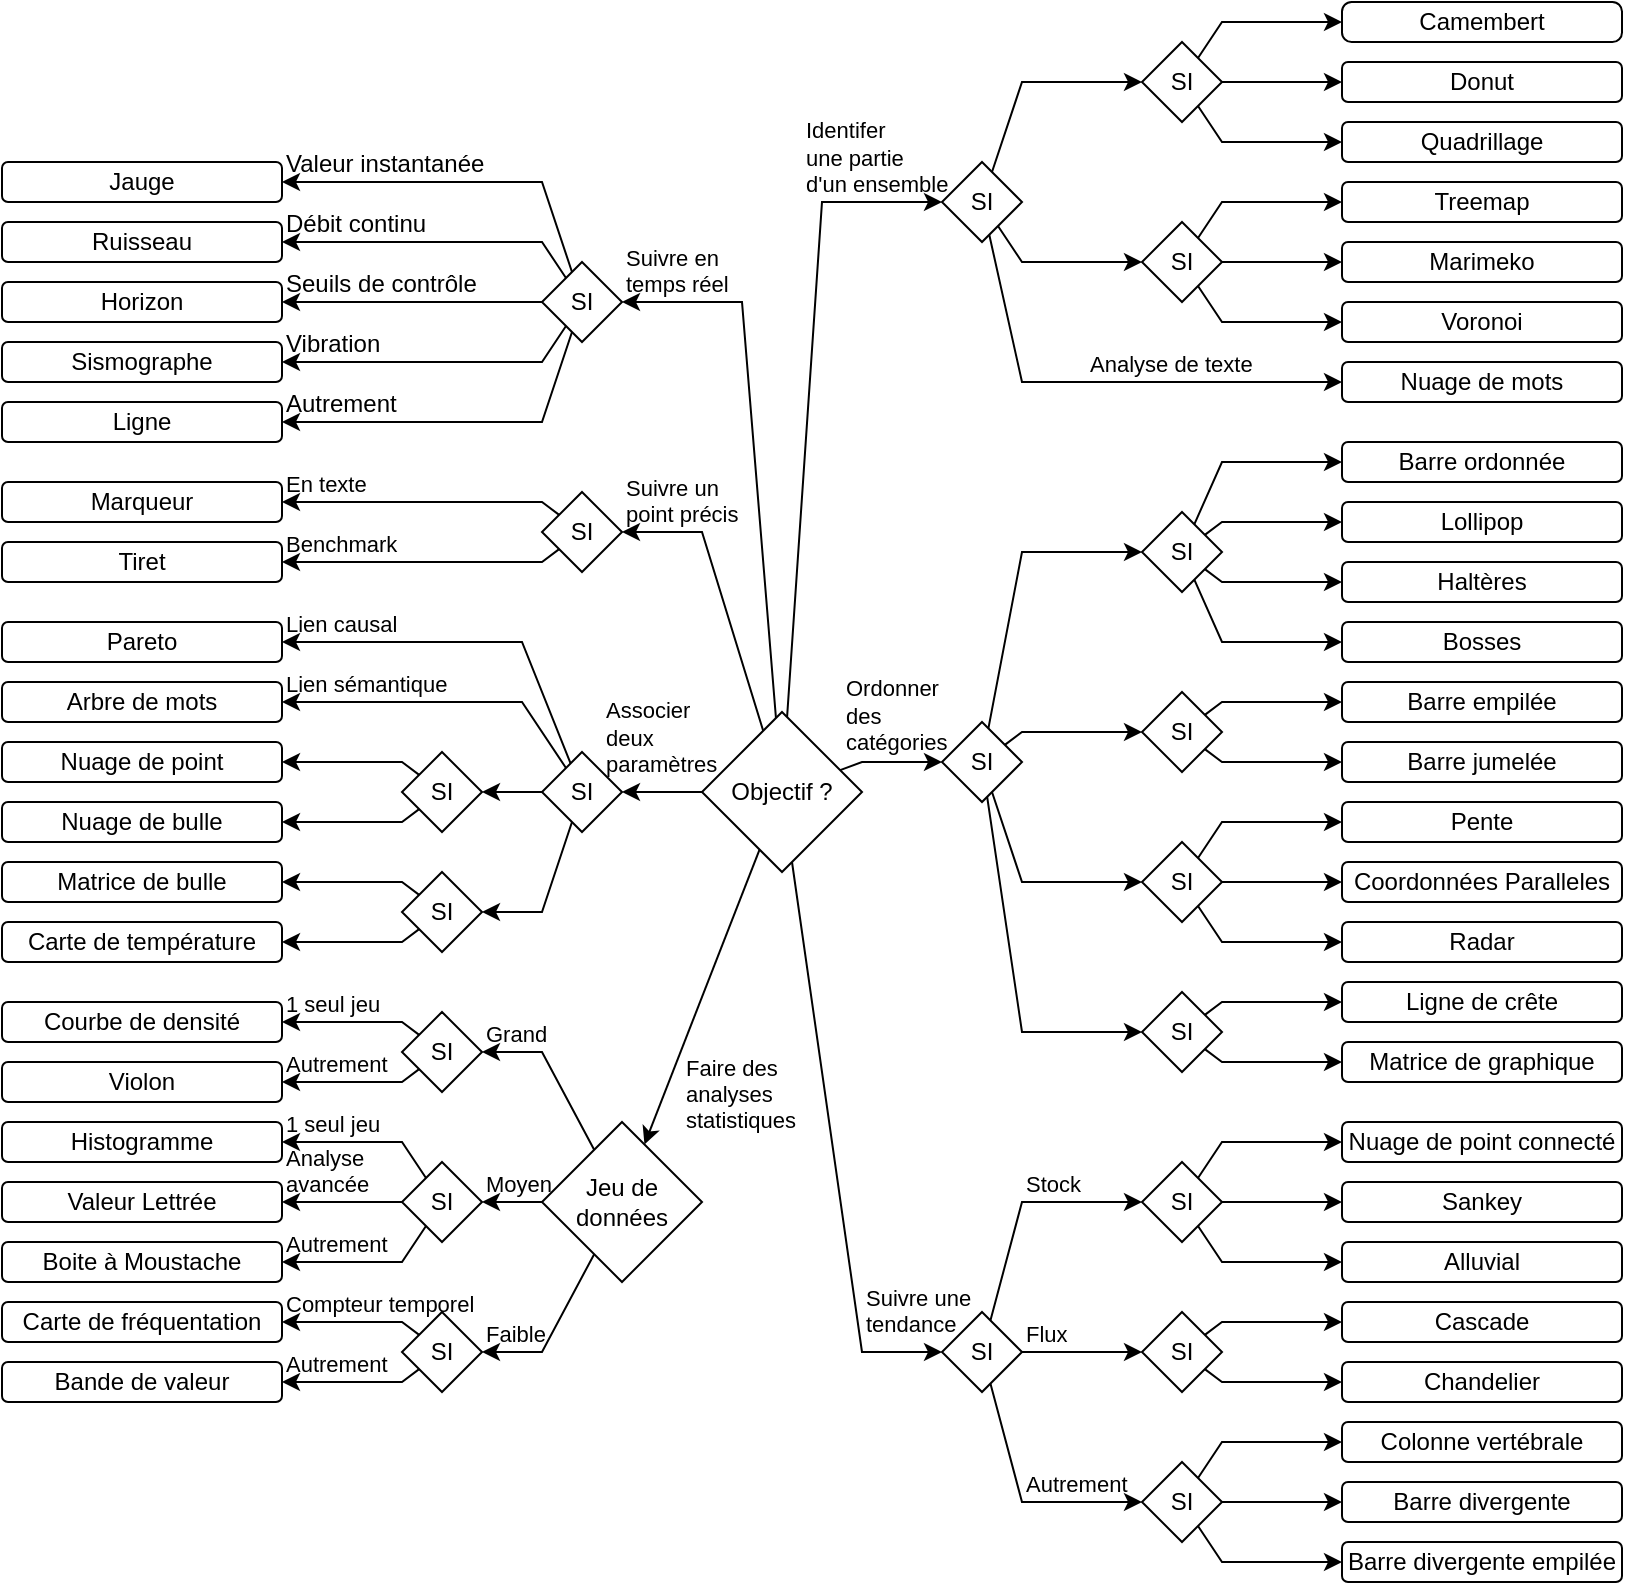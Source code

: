 <mxfile version="20.3.0" type="device"><diagram name="Page-1" id="mo3Eq7b-B0tSczKJBJQQ"><mxGraphModel dx="1572" dy="1648" grid="1" gridSize="10" guides="1" tooltips="1" connect="1" arrows="1" fold="1" page="1" pageScale="1" pageWidth="413" pageHeight="583" math="0" shadow="0"><root><mxCell id="0"/><mxCell id="1" parent="0"/><mxCell id="AJ046ehytsaY92THiT1I-9" value="Valeur instantanée" style="rounded=0;orthogonalLoop=1;jettySize=auto;html=1;verticalAlign=bottom;align=left;fontSize=12;labelBackgroundColor=none;" parent="1" source="AJ046ehytsaY92THiT1I-3" target="AJ046ehytsaY92THiT1I-6" edge="1"><mxGeometry x="1" relative="1" as="geometry"><Array as="points"><mxPoint x="280" y="-470"/></Array><mxPoint as="offset"/></mxGeometry></mxCell><mxCell id="AJ046ehytsaY92THiT1I-10" value="Débit continu" style="rounded=0;orthogonalLoop=1;jettySize=auto;html=1;verticalAlign=bottom;align=left;fontSize=12;labelBackgroundColor=none;" parent="1" source="AJ046ehytsaY92THiT1I-3" target="AJ046ehytsaY92THiT1I-7" edge="1"><mxGeometry x="1" relative="1" as="geometry"><Array as="points"><mxPoint x="280" y="-440"/></Array><mxPoint as="offset"/></mxGeometry></mxCell><mxCell id="AJ046ehytsaY92THiT1I-3" value="SI" style="whiteSpace=wrap;html=1;shape=rhombus;perimeter=rhombusPerimeter;fontSize=12;" parent="1" vertex="1"><mxGeometry x="280" y="-430" width="40" height="40" as="geometry"/></mxCell><mxCell id="AJ046ehytsaY92THiT1I-6" value="Jauge" style="rounded=1;whiteSpace=wrap;html=1;fontSize=12;" parent="1" vertex="1"><mxGeometry x="10" y="-480" width="140" height="20" as="geometry"/></mxCell><mxCell id="AJ046ehytsaY92THiT1I-7" value="Ruisseau" style="rounded=1;whiteSpace=wrap;html=1;fontSize=12;" parent="1" vertex="1"><mxGeometry x="10" y="-450" width="140" height="20" as="geometry"/></mxCell><mxCell id="AJ046ehytsaY92THiT1I-101" value="Grand" style="rounded=0;orthogonalLoop=1;jettySize=auto;html=1;verticalAlign=bottom;align=left;labelBackgroundColor=none;" parent="1" source="AJ046ehytsaY92THiT1I-22" target="AJ046ehytsaY92THiT1I-99" edge="1"><mxGeometry x="1" relative="1" as="geometry"><Array as="points"><mxPoint x="280" y="-35"/></Array><mxPoint as="offset"/></mxGeometry></mxCell><mxCell id="AJ046ehytsaY92THiT1I-119" value="Faible" style="rounded=0;orthogonalLoop=1;jettySize=auto;html=1;align=left;verticalAlign=bottom;labelBackgroundColor=none;" parent="1" source="AJ046ehytsaY92THiT1I-22" target="AJ046ehytsaY92THiT1I-116" edge="1"><mxGeometry x="1" relative="1" as="geometry"><mxPoint as="offset"/><Array as="points"><mxPoint x="280" y="115"/></Array></mxGeometry></mxCell><mxCell id="AJ046ehytsaY92THiT1I-22" value="Jeu de données" style="whiteSpace=wrap;html=1;shape=rhombus;perimeter=rhombusPerimeter;fontSize=12;aspect=fixed;" parent="1" vertex="1"><mxGeometry x="280" width="80" height="80" as="geometry"/></mxCell><mxCell id="AJ046ehytsaY92THiT1I-83" value="Sismographe" style="rounded=1;whiteSpace=wrap;html=1;fontSize=12;" parent="1" vertex="1"><mxGeometry x="10" y="-390" width="140" height="20" as="geometry"/></mxCell><mxCell id="AJ046ehytsaY92THiT1I-85" value="Vibration" style="rounded=0;orthogonalLoop=1;jettySize=auto;html=1;verticalAlign=bottom;align=left;fontSize=12;labelBackgroundColor=none;" parent="1" source="AJ046ehytsaY92THiT1I-3" target="AJ046ehytsaY92THiT1I-83" edge="1"><mxGeometry x="1" relative="1" as="geometry"><mxPoint x="-30" y="31.5" as="targetPoint"/><Array as="points"><mxPoint x="280" y="-380"/></Array><mxPoint as="offset"/></mxGeometry></mxCell><mxCell id="AJ046ehytsaY92THiT1I-86" value="Seuils de contrôle" style="rounded=0;orthogonalLoop=1;jettySize=auto;html=1;verticalAlign=bottom;align=left;fontSize=12;labelBackgroundColor=none;spacing=2;" parent="1" source="AJ046ehytsaY92THiT1I-3" target="AJ046ehytsaY92THiT1I-89" edge="1"><mxGeometry x="1" relative="1" as="geometry"><mxPoint x="-30" y="111.5" as="targetPoint"/><mxPoint as="offset"/></mxGeometry></mxCell><mxCell id="AJ046ehytsaY92THiT1I-87" value="Autrement" style="rounded=0;orthogonalLoop=1;jettySize=auto;html=1;verticalAlign=bottom;align=left;fontSize=12;labelBackgroundColor=none;" parent="1" source="AJ046ehytsaY92THiT1I-3" target="AJ046ehytsaY92THiT1I-90" edge="1"><mxGeometry x="1" relative="1" as="geometry"><mxPoint x="-30" y="121.5" as="targetPoint"/><Array as="points"><mxPoint x="280" y="-350"/></Array><mxPoint as="offset"/></mxGeometry></mxCell><mxCell id="AJ046ehytsaY92THiT1I-89" value="Horizon" style="rounded=1;whiteSpace=wrap;html=1;fontSize=12;" parent="1" vertex="1"><mxGeometry x="10" y="-420" width="140" height="20" as="geometry"/></mxCell><mxCell id="AJ046ehytsaY92THiT1I-90" value="Ligne" style="rounded=1;whiteSpace=wrap;html=1;fontSize=12;" parent="1" vertex="1"><mxGeometry x="10" y="-360" width="140" height="20" as="geometry"/></mxCell><mxCell id="AJ046ehytsaY92THiT1I-102" value="1 seul jeu" style="rounded=0;orthogonalLoop=1;jettySize=auto;html=1;align=left;verticalAlign=bottom;labelBackgroundColor=none;" parent="1" source="AJ046ehytsaY92THiT1I-99" target="AJ046ehytsaY92THiT1I-103" edge="1"><mxGeometry x="1" relative="1" as="geometry"><mxPoint x="640" y="1025" as="targetPoint"/><Array as="points"><mxPoint x="210" y="-50"/></Array><mxPoint as="offset"/></mxGeometry></mxCell><mxCell id="AJ046ehytsaY92THiT1I-105" value="Autrement" style="rounded=0;orthogonalLoop=1;jettySize=auto;html=1;align=left;verticalAlign=bottom;labelBackgroundColor=none;" parent="1" source="AJ046ehytsaY92THiT1I-99" target="AJ046ehytsaY92THiT1I-104" edge="1"><mxGeometry x="1" relative="1" as="geometry"><Array as="points"><mxPoint x="210" y="-20"/></Array><mxPoint as="offset"/></mxGeometry></mxCell><mxCell id="AJ046ehytsaY92THiT1I-99" value="SI" style="whiteSpace=wrap;html=1;shape=rhombus;perimeter=rhombusPerimeter;fontSize=12;" parent="1" vertex="1"><mxGeometry x="210" y="-55" width="40" height="40" as="geometry"/></mxCell><mxCell id="AJ046ehytsaY92THiT1I-103" value="Courbe de densité" style="rounded=1;whiteSpace=wrap;html=1;fontSize=12;" parent="1" vertex="1"><mxGeometry x="10" y="-60" width="140" height="20" as="geometry"/></mxCell><mxCell id="AJ046ehytsaY92THiT1I-104" value="Violon" style="rounded=1;whiteSpace=wrap;html=1;fontSize=12;" parent="1" vertex="1"><mxGeometry x="10" y="-30" width="140" height="20" as="geometry"/></mxCell><mxCell id="AJ046ehytsaY92THiT1I-106" value="Histogramme" style="rounded=1;whiteSpace=wrap;html=1;fontSize=12;" parent="1" vertex="1"><mxGeometry x="10" width="140" height="20" as="geometry"/></mxCell><mxCell id="AJ046ehytsaY92THiT1I-107" value="Valeur Lettrée" style="rounded=1;whiteSpace=wrap;html=1;fontSize=12;" parent="1" vertex="1"><mxGeometry x="10" y="30" width="140" height="20" as="geometry"/></mxCell><mxCell id="AJ046ehytsaY92THiT1I-108" value="Boite à Moustache" style="rounded=1;whiteSpace=wrap;html=1;fontSize=12;" parent="1" vertex="1"><mxGeometry x="10" y="60" width="140" height="20" as="geometry"/></mxCell><mxCell id="AJ046ehytsaY92THiT1I-109" value="Moyen" style="rounded=0;orthogonalLoop=1;jettySize=auto;html=1;verticalAlign=bottom;align=left;labelBackgroundColor=none;" parent="1" source="AJ046ehytsaY92THiT1I-22" target="AJ046ehytsaY92THiT1I-110" edge="1"><mxGeometry x="1" relative="1" as="geometry"><mxPoint x="460" y="1095" as="sourcePoint"/><mxPoint x="600" y="1075" as="targetPoint"/><mxPoint as="offset"/></mxGeometry></mxCell><mxCell id="AJ046ehytsaY92THiT1I-113" value="Autrement" style="rounded=0;orthogonalLoop=1;jettySize=auto;html=1;align=left;verticalAlign=bottom;labelBackgroundColor=none;" parent="1" source="AJ046ehytsaY92THiT1I-110" target="AJ046ehytsaY92THiT1I-108" edge="1"><mxGeometry x="1" relative="1" as="geometry"><Array as="points"><mxPoint x="210" y="70"/></Array><mxPoint as="offset"/></mxGeometry></mxCell><mxCell id="AJ046ehytsaY92THiT1I-110" value="SI" style="whiteSpace=wrap;html=1;shape=rhombus;perimeter=rhombusPerimeter;fontSize=12;" parent="1" vertex="1"><mxGeometry x="210" y="20" width="40" height="40" as="geometry"/></mxCell><mxCell id="AJ046ehytsaY92THiT1I-111" value="1 seul jeu" style="rounded=0;orthogonalLoop=1;jettySize=auto;html=1;align=left;verticalAlign=bottom;labelBackgroundColor=none;" parent="1" source="AJ046ehytsaY92THiT1I-110" target="AJ046ehytsaY92THiT1I-106" edge="1"><mxGeometry x="1" relative="1" as="geometry"><mxPoint x="560" y="1085" as="sourcePoint"/><mxPoint x="680" y="1045" as="targetPoint"/><Array as="points"><mxPoint x="210" y="10"/></Array><mxPoint as="offset"/></mxGeometry></mxCell><mxCell id="AJ046ehytsaY92THiT1I-112" value="Analyse&lt;br&gt;avancée" style="rounded=0;orthogonalLoop=1;jettySize=auto;html=1;align=left;verticalAlign=bottom;labelBackgroundColor=none;" parent="1" source="AJ046ehytsaY92THiT1I-110" target="AJ046ehytsaY92THiT1I-107" edge="1"><mxGeometry x="1" relative="1" as="geometry"><mxPoint x="580" y="1105" as="sourcePoint"/><mxPoint x="680" y="1105" as="targetPoint"/><mxPoint as="offset"/></mxGeometry></mxCell><mxCell id="AJ046ehytsaY92THiT1I-114" value="Carte de fréquentation" style="rounded=1;whiteSpace=wrap;html=1;fontSize=12;" parent="1" vertex="1"><mxGeometry x="10" y="90" width="140" height="20" as="geometry"/></mxCell><mxCell id="AJ046ehytsaY92THiT1I-115" value="Bande de valeur" style="rounded=1;whiteSpace=wrap;html=1;fontSize=12;" parent="1" vertex="1"><mxGeometry x="10" y="120" width="140" height="20" as="geometry"/></mxCell><mxCell id="AJ046ehytsaY92THiT1I-117" value="Compteur temporel" style="rounded=0;orthogonalLoop=1;jettySize=auto;html=1;align=left;verticalAlign=bottom;labelBackgroundColor=none;" parent="1" source="AJ046ehytsaY92THiT1I-116" target="AJ046ehytsaY92THiT1I-114" edge="1"><mxGeometry x="1" relative="1" as="geometry"><Array as="points"><mxPoint x="210" y="100"/></Array><mxPoint as="offset"/></mxGeometry></mxCell><mxCell id="AJ046ehytsaY92THiT1I-118" value="Autrement" style="rounded=0;orthogonalLoop=1;jettySize=auto;html=1;align=left;verticalAlign=bottom;labelBackgroundColor=none;spacing=2;" parent="1" source="AJ046ehytsaY92THiT1I-116" target="AJ046ehytsaY92THiT1I-115" edge="1"><mxGeometry x="1" relative="1" as="geometry"><Array as="points"><mxPoint x="210" y="130"/></Array><mxPoint as="offset"/></mxGeometry></mxCell><mxCell id="AJ046ehytsaY92THiT1I-116" value="SI" style="whiteSpace=wrap;html=1;shape=rhombus;perimeter=rhombusPerimeter;fontSize=12;" parent="1" vertex="1"><mxGeometry x="210" y="95" width="40" height="40" as="geometry"/></mxCell><mxCell id="AJ046ehytsaY92THiT1I-120" value="Barre ordonnée" style="rounded=1;whiteSpace=wrap;html=1;fontSize=12;" parent="1" vertex="1"><mxGeometry x="680" y="-340" width="140" height="20" as="geometry"/></mxCell><mxCell id="AJ046ehytsaY92THiT1I-121" value="Lollipop" style="rounded=1;whiteSpace=wrap;html=1;fontSize=12;" parent="1" vertex="1"><mxGeometry x="680" y="-310" width="140" height="20" as="geometry"/></mxCell><mxCell id="AJ046ehytsaY92THiT1I-122" value="Haltères" style="rounded=1;whiteSpace=wrap;html=1;fontSize=12;" parent="1" vertex="1"><mxGeometry x="680" y="-280" width="140" height="20" as="geometry"/></mxCell><mxCell id="AJ046ehytsaY92THiT1I-123" value="Bosses" style="rounded=1;whiteSpace=wrap;html=1;fontSize=12;" parent="1" vertex="1"><mxGeometry x="680" y="-250" width="140" height="20" as="geometry"/></mxCell><mxCell id="AJ046ehytsaY92THiT1I-124" value="Pente" style="rounded=1;whiteSpace=wrap;html=1;fontSize=12;" parent="1" vertex="1"><mxGeometry x="680" y="-160" width="140" height="20" as="geometry"/></mxCell><mxCell id="AJ046ehytsaY92THiT1I-125" value="Barre empilée" style="rounded=1;whiteSpace=wrap;html=1;fontSize=12;" parent="1" vertex="1"><mxGeometry x="680" y="-220" width="140" height="20" as="geometry"/></mxCell><mxCell id="AJ046ehytsaY92THiT1I-126" value="Barre jumelée" style="rounded=1;whiteSpace=wrap;html=1;fontSize=12;" parent="1" vertex="1"><mxGeometry x="680" y="-190" width="140" height="20" as="geometry"/></mxCell><mxCell id="AJ046ehytsaY92THiT1I-127" value="Coordonnées Paralleles" style="rounded=1;whiteSpace=wrap;html=1;fontSize=12;" parent="1" vertex="1"><mxGeometry x="680" y="-130" width="140" height="20" as="geometry"/></mxCell><mxCell id="AJ046ehytsaY92THiT1I-128" value="Radar" style="rounded=1;whiteSpace=wrap;html=1;fontSize=12;" parent="1" vertex="1"><mxGeometry x="680" y="-100" width="140" height="20" as="geometry"/></mxCell><mxCell id="AJ046ehytsaY92THiT1I-129" value="Ligne de crête" style="rounded=1;whiteSpace=wrap;html=1;fontSize=12;" parent="1" vertex="1"><mxGeometry x="680" y="-70" width="140" height="20" as="geometry"/></mxCell><mxCell id="AJ046ehytsaY92THiT1I-130" value="Matrice de graphique" style="rounded=1;whiteSpace=wrap;html=1;fontSize=12;" parent="1" vertex="1"><mxGeometry x="680" y="-40" width="140" height="20" as="geometry"/></mxCell><mxCell id="AJ046ehytsaY92THiT1I-132" value="Camembert" style="rounded=1;whiteSpace=wrap;html=1;fontSize=12;arcSize=24;" parent="1" vertex="1"><mxGeometry x="680" y="-560" width="140" height="20" as="geometry"/></mxCell><mxCell id="AJ046ehytsaY92THiT1I-133" value="Donut" style="rounded=1;whiteSpace=wrap;html=1;fontSize=12;" parent="1" vertex="1"><mxGeometry x="680" y="-530" width="140" height="20" as="geometry"/></mxCell><mxCell id="AJ046ehytsaY92THiT1I-134" value="Marimeko" style="rounded=1;whiteSpace=wrap;html=1;fontSize=12;" parent="1" vertex="1"><mxGeometry x="680" y="-440" width="140" height="20" as="geometry"/></mxCell><mxCell id="AJ046ehytsaY92THiT1I-135" value="Quadrillage" style="rounded=1;whiteSpace=wrap;html=1;fontSize=12;" parent="1" vertex="1"><mxGeometry x="680" y="-500" width="140" height="20" as="geometry"/></mxCell><mxCell id="AJ046ehytsaY92THiT1I-136" value="Treemap" style="rounded=1;whiteSpace=wrap;html=1;fontSize=12;" parent="1" vertex="1"><mxGeometry x="680" y="-470" width="140" height="20" as="geometry"/></mxCell><mxCell id="AJ046ehytsaY92THiT1I-137" value="Voronoi" style="rounded=1;whiteSpace=wrap;html=1;fontSize=12;" parent="1" vertex="1"><mxGeometry x="680" y="-410" width="140" height="20" as="geometry"/></mxCell><mxCell id="AJ046ehytsaY92THiT1I-138" value="Sankey" style="rounded=1;whiteSpace=wrap;html=1;fontSize=12;" parent="1" vertex="1"><mxGeometry x="680" y="30" width="140" height="20" as="geometry"/></mxCell><mxCell id="AJ046ehytsaY92THiT1I-139" value="Alluvial" style="rounded=1;whiteSpace=wrap;html=1;fontSize=12;" parent="1" vertex="1"><mxGeometry x="680" y="60" width="140" height="20" as="geometry"/></mxCell><mxCell id="AJ046ehytsaY92THiT1I-140" value="Nuage de mots" style="rounded=1;whiteSpace=wrap;html=1;fontSize=12;" parent="1" vertex="1"><mxGeometry x="680" y="-380" width="140" height="20" as="geometry"/></mxCell><mxCell id="AJ046ehytsaY92THiT1I-142" value="Marqueur" style="rounded=1;whiteSpace=wrap;html=1;fontSize=12;" parent="1" vertex="1"><mxGeometry x="10" y="-320" width="140" height="20" as="geometry"/></mxCell><mxCell id="AJ046ehytsaY92THiT1I-143" value="Tiret" style="rounded=1;whiteSpace=wrap;html=1;fontSize=12;" parent="1" vertex="1"><mxGeometry x="10" y="-290" width="140" height="20" as="geometry"/></mxCell><mxCell id="AJ046ehytsaY92THiT1I-147" value="Pareto" style="rounded=1;whiteSpace=wrap;html=1;fontSize=12;" parent="1" vertex="1"><mxGeometry x="10" y="-250" width="140" height="20" as="geometry"/></mxCell><mxCell id="AJ046ehytsaY92THiT1I-148" value="Nuage de point" style="rounded=1;whiteSpace=wrap;html=1;fontSize=12;" parent="1" vertex="1"><mxGeometry x="10" y="-190" width="140" height="20" as="geometry"/></mxCell><mxCell id="AJ046ehytsaY92THiT1I-149" value="Carte de température" style="rounded=1;whiteSpace=wrap;html=1;fontSize=12;" parent="1" vertex="1"><mxGeometry x="10" y="-100" width="140" height="20" as="geometry"/></mxCell><mxCell id="AJ046ehytsaY92THiT1I-150" value="Nuage de bulle" style="rounded=1;whiteSpace=wrap;html=1;fontSize=12;" parent="1" vertex="1"><mxGeometry x="10" y="-160" width="140" height="20" as="geometry"/></mxCell><mxCell id="AJ046ehytsaY92THiT1I-151" value="Matrice de bulle" style="rounded=1;whiteSpace=wrap;html=1;fontSize=12;" parent="1" vertex="1"><mxGeometry x="10" y="-130" width="140" height="20" as="geometry"/></mxCell><mxCell id="AJ046ehytsaY92THiT1I-152" value="Arbre de mots" style="rounded=1;whiteSpace=wrap;html=1;fontSize=12;" parent="1" vertex="1"><mxGeometry x="10" y="-220" width="140" height="20" as="geometry"/></mxCell><mxCell id="AJ046ehytsaY92THiT1I-154" value="Barre divergente" style="rounded=1;whiteSpace=wrap;html=1;fontSize=12;" parent="1" vertex="1"><mxGeometry x="680" y="180" width="140" height="20" as="geometry"/></mxCell><mxCell id="AJ046ehytsaY92THiT1I-155" value="Colonne vertébrale" style="rounded=1;whiteSpace=wrap;html=1;fontSize=12;" parent="1" vertex="1"><mxGeometry x="680" y="150" width="140" height="20" as="geometry"/></mxCell><mxCell id="AJ046ehytsaY92THiT1I-156" value="Chandelier" style="rounded=1;whiteSpace=wrap;html=1;fontSize=12;" parent="1" vertex="1"><mxGeometry x="680" y="120" width="140" height="20" as="geometry"/></mxCell><mxCell id="AJ046ehytsaY92THiT1I-157" value="Barre divergente empilée" style="rounded=1;whiteSpace=wrap;html=1;fontSize=12;" parent="1" vertex="1"><mxGeometry x="680" y="210" width="140" height="20" as="geometry"/></mxCell><mxCell id="AJ046ehytsaY92THiT1I-158" value="Cascade" style="rounded=1;whiteSpace=wrap;html=1;fontSize=12;" parent="1" vertex="1"><mxGeometry x="680" y="90" width="140" height="20" as="geometry"/></mxCell><mxCell id="AJ046ehytsaY92THiT1I-159" value="Nuage de point connecté" style="rounded=1;whiteSpace=wrap;html=1;fontSize=12;" parent="1" vertex="1"><mxGeometry x="680" width="140" height="20" as="geometry"/></mxCell><mxCell id="xnAuZX6ri1w0qkAMUL14-37" style="edgeStyle=none;shape=connector;rounded=0;orthogonalLoop=1;jettySize=auto;html=1;strokeColor=default;align=left;verticalAlign=bottom;fontFamily=Helvetica;fontSize=11;fontColor=default;labelBackgroundColor=none;endArrow=classic;" parent="1" source="AJ046ehytsaY92THiT1I-195" target="AJ046ehytsaY92THiT1I-123" edge="1"><mxGeometry relative="1" as="geometry"><Array as="points"><mxPoint x="620" y="-240"/></Array></mxGeometry></mxCell><mxCell id="xnAuZX6ri1w0qkAMUL14-38" style="edgeStyle=none;shape=connector;rounded=0;orthogonalLoop=1;jettySize=auto;html=1;strokeColor=default;align=left;verticalAlign=bottom;fontFamily=Helvetica;fontSize=11;fontColor=default;labelBackgroundColor=none;endArrow=classic;" parent="1" source="AJ046ehytsaY92THiT1I-195" target="AJ046ehytsaY92THiT1I-122" edge="1"><mxGeometry relative="1" as="geometry"><Array as="points"><mxPoint x="620" y="-270"/></Array></mxGeometry></mxCell><mxCell id="xnAuZX6ri1w0qkAMUL14-39" style="edgeStyle=none;shape=connector;rounded=0;orthogonalLoop=1;jettySize=auto;html=1;strokeColor=default;align=left;verticalAlign=bottom;fontFamily=Helvetica;fontSize=11;fontColor=default;labelBackgroundColor=none;endArrow=classic;" parent="1" source="AJ046ehytsaY92THiT1I-195" target="AJ046ehytsaY92THiT1I-121" edge="1"><mxGeometry relative="1" as="geometry"><Array as="points"><mxPoint x="620" y="-300"/></Array></mxGeometry></mxCell><mxCell id="xnAuZX6ri1w0qkAMUL14-40" style="edgeStyle=none;shape=connector;rounded=0;orthogonalLoop=1;jettySize=auto;html=1;strokeColor=default;align=left;verticalAlign=bottom;fontFamily=Helvetica;fontSize=11;fontColor=default;labelBackgroundColor=none;endArrow=classic;" parent="1" source="AJ046ehytsaY92THiT1I-195" target="AJ046ehytsaY92THiT1I-120" edge="1"><mxGeometry relative="1" as="geometry"><Array as="points"><mxPoint x="620" y="-330"/></Array></mxGeometry></mxCell><mxCell id="AJ046ehytsaY92THiT1I-195" value="SI" style="whiteSpace=wrap;html=1;shape=rhombus;perimeter=rhombusPerimeter;fontSize=12;" parent="1" vertex="1"><mxGeometry x="580" y="-305" width="40" height="40" as="geometry"/></mxCell><mxCell id="xnAuZX6ri1w0qkAMUL14-51" style="edgeStyle=none;shape=connector;rounded=0;orthogonalLoop=1;jettySize=auto;html=1;strokeColor=default;align=left;verticalAlign=bottom;fontFamily=Helvetica;fontSize=11;fontColor=default;labelBackgroundColor=none;endArrow=classic;" parent="1" source="AJ046ehytsaY92THiT1I-199" target="AJ046ehytsaY92THiT1I-195" edge="1"><mxGeometry relative="1" as="geometry"><Array as="points"><mxPoint x="520" y="-285"/></Array></mxGeometry></mxCell><mxCell id="xnAuZX6ri1w0qkAMUL14-52" style="edgeStyle=none;shape=connector;rounded=0;orthogonalLoop=1;jettySize=auto;html=1;strokeColor=default;align=left;verticalAlign=bottom;fontFamily=Helvetica;fontSize=11;fontColor=default;labelBackgroundColor=none;endArrow=classic;" parent="1" source="AJ046ehytsaY92THiT1I-199" target="xnAuZX6ri1w0qkAMUL14-41" edge="1"><mxGeometry relative="1" as="geometry"><Array as="points"><mxPoint x="520" y="-195"/></Array></mxGeometry></mxCell><mxCell id="xnAuZX6ri1w0qkAMUL14-53" style="edgeStyle=none;shape=connector;rounded=0;orthogonalLoop=1;jettySize=auto;html=1;strokeColor=default;align=left;verticalAlign=bottom;fontFamily=Helvetica;fontSize=11;fontColor=default;labelBackgroundColor=none;endArrow=classic;" parent="1" source="AJ046ehytsaY92THiT1I-199" target="xnAuZX6ri1w0qkAMUL14-44" edge="1"><mxGeometry relative="1" as="geometry"><Array as="points"><mxPoint x="520" y="-120"/></Array></mxGeometry></mxCell><mxCell id="xnAuZX6ri1w0qkAMUL14-54" style="edgeStyle=none;shape=connector;rounded=0;orthogonalLoop=1;jettySize=auto;html=1;strokeColor=default;align=left;verticalAlign=bottom;fontFamily=Helvetica;fontSize=11;fontColor=default;labelBackgroundColor=none;endArrow=classic;" parent="1" source="AJ046ehytsaY92THiT1I-199" target="xnAuZX6ri1w0qkAMUL14-48" edge="1"><mxGeometry relative="1" as="geometry"><Array as="points"><mxPoint x="520" y="-45"/></Array></mxGeometry></mxCell><mxCell id="AJ046ehytsaY92THiT1I-199" value="SI" style="whiteSpace=wrap;html=1;shape=rhombus;perimeter=rhombusPerimeter;fontSize=12;" parent="1" vertex="1"><mxGeometry x="480" y="-200" width="40" height="40" as="geometry"/></mxCell><mxCell id="xnAuZX6ri1w0qkAMUL14-58" style="edgeStyle=none;shape=connector;rounded=0;orthogonalLoop=1;jettySize=auto;html=1;strokeColor=default;align=left;verticalAlign=bottom;fontFamily=Helvetica;fontSize=11;fontColor=default;labelBackgroundColor=none;endArrow=classic;" parent="1" source="AJ046ehytsaY92THiT1I-200" target="AJ046ehytsaY92THiT1I-148" edge="1"><mxGeometry relative="1" as="geometry"><Array as="points"><mxPoint x="210" y="-180"/></Array></mxGeometry></mxCell><mxCell id="xnAuZX6ri1w0qkAMUL14-59" style="edgeStyle=none;shape=connector;rounded=0;orthogonalLoop=1;jettySize=auto;html=1;strokeColor=default;align=left;verticalAlign=bottom;fontFamily=Helvetica;fontSize=11;fontColor=default;labelBackgroundColor=none;endArrow=classic;" parent="1" source="AJ046ehytsaY92THiT1I-200" target="AJ046ehytsaY92THiT1I-150" edge="1"><mxGeometry relative="1" as="geometry"><Array as="points"><mxPoint x="210" y="-150"/></Array></mxGeometry></mxCell><mxCell id="AJ046ehytsaY92THiT1I-200" value="SI" style="whiteSpace=wrap;html=1;shape=rhombus;perimeter=rhombusPerimeter;fontSize=12;" parent="1" vertex="1"><mxGeometry x="210" y="-185" width="40" height="40" as="geometry"/></mxCell><mxCell id="xnAuZX6ri1w0qkAMUL14-64" value="Lien&amp;nbsp;&lt;span style=&quot;background-color: initial;&quot;&gt;sémantique&lt;/span&gt;" style="edgeStyle=none;shape=connector;rounded=0;orthogonalLoop=1;jettySize=auto;html=1;strokeColor=default;align=left;verticalAlign=bottom;fontFamily=Helvetica;fontSize=11;fontColor=default;labelBackgroundColor=none;endArrow=classic;" parent="1" source="AJ046ehytsaY92THiT1I-201" target="AJ046ehytsaY92THiT1I-152" edge="1"><mxGeometry x="1" relative="1" as="geometry"><Array as="points"><mxPoint x="270" y="-210"/></Array><mxPoint as="offset"/></mxGeometry></mxCell><mxCell id="xnAuZX6ri1w0qkAMUL14-65" value="Lien&amp;nbsp;&lt;span style=&quot;background-color: initial;&quot;&gt;causal&lt;/span&gt;" style="edgeStyle=none;shape=connector;rounded=0;orthogonalLoop=1;jettySize=auto;html=1;strokeColor=default;align=left;verticalAlign=bottom;fontFamily=Helvetica;fontSize=11;fontColor=default;labelBackgroundColor=none;endArrow=classic;" parent="1" source="AJ046ehytsaY92THiT1I-201" target="AJ046ehytsaY92THiT1I-147" edge="1"><mxGeometry x="1" relative="1" as="geometry"><Array as="points"><mxPoint x="270" y="-240"/></Array><mxPoint as="offset"/></mxGeometry></mxCell><mxCell id="xnAuZX6ri1w0qkAMUL14-66" style="edgeStyle=none;shape=connector;rounded=0;orthogonalLoop=1;jettySize=auto;html=1;strokeColor=default;align=left;verticalAlign=bottom;fontFamily=Helvetica;fontSize=11;fontColor=default;labelBackgroundColor=none;endArrow=classic;" parent="1" source="AJ046ehytsaY92THiT1I-201" target="AJ046ehytsaY92THiT1I-200" edge="1"><mxGeometry relative="1" as="geometry"/></mxCell><mxCell id="xnAuZX6ri1w0qkAMUL14-67" style="edgeStyle=none;shape=connector;rounded=0;orthogonalLoop=1;jettySize=auto;html=1;strokeColor=default;align=left;verticalAlign=bottom;fontFamily=Helvetica;fontSize=11;fontColor=default;labelBackgroundColor=none;endArrow=classic;" parent="1" source="AJ046ehytsaY92THiT1I-201" target="xnAuZX6ri1w0qkAMUL14-61" edge="1"><mxGeometry relative="1" as="geometry"><Array as="points"><mxPoint x="280" y="-105"/></Array></mxGeometry></mxCell><mxCell id="AJ046ehytsaY92THiT1I-201" value="SI" style="whiteSpace=wrap;html=1;shape=rhombus;perimeter=rhombusPerimeter;fontSize=12;" parent="1" vertex="1"><mxGeometry x="280" y="-185" width="40" height="40" as="geometry"/></mxCell><mxCell id="xnAuZX6ri1w0qkAMUL14-21" style="edgeStyle=none;shape=connector;rounded=0;orthogonalLoop=1;jettySize=auto;html=1;strokeColor=default;align=left;verticalAlign=bottom;fontFamily=Helvetica;fontSize=11;fontColor=default;labelBackgroundColor=none;endArrow=classic;" parent="1" source="xnAuZX6ri1w0qkAMUL14-35" target="AJ046ehytsaY92THiT1I-159" edge="1"><mxGeometry relative="1" as="geometry"><mxPoint x="524.811" y="80.189" as="sourcePoint"/><Array as="points"><mxPoint x="620" y="10"/></Array></mxGeometry></mxCell><mxCell id="xnAuZX6ri1w0qkAMUL14-22" style="edgeStyle=none;shape=connector;rounded=0;orthogonalLoop=1;jettySize=auto;html=1;strokeColor=default;align=left;verticalAlign=bottom;fontFamily=Helvetica;fontSize=11;fontColor=default;labelBackgroundColor=none;endArrow=classic;" parent="1" source="xnAuZX6ri1w0qkAMUL14-35" target="AJ046ehytsaY92THiT1I-138" edge="1"><mxGeometry relative="1" as="geometry"><mxPoint x="524.123" y="80.877" as="sourcePoint"/></mxGeometry></mxCell><mxCell id="xnAuZX6ri1w0qkAMUL14-23" style="edgeStyle=none;shape=connector;rounded=0;orthogonalLoop=1;jettySize=auto;html=1;strokeColor=default;align=left;verticalAlign=bottom;fontFamily=Helvetica;fontSize=11;fontColor=default;labelBackgroundColor=none;endArrow=classic;" parent="1" source="xnAuZX6ri1w0qkAMUL14-35" target="AJ046ehytsaY92THiT1I-139" edge="1"><mxGeometry relative="1" as="geometry"><mxPoint x="523.387" y="81.613" as="sourcePoint"/><Array as="points"><mxPoint x="620" y="70"/></Array></mxGeometry></mxCell><mxCell id="xnAuZX6ri1w0qkAMUL14-24" value="Flux" style="edgeStyle=none;shape=connector;rounded=0;orthogonalLoop=1;jettySize=auto;html=1;strokeColor=default;align=left;verticalAlign=bottom;fontFamily=Helvetica;fontSize=11;fontColor=default;labelBackgroundColor=none;endArrow=classic;" parent="1" source="AJ046ehytsaY92THiT1I-203" target="xnAuZX6ri1w0qkAMUL14-36" edge="1"><mxGeometry x="-1" relative="1" as="geometry"><mxPoint x="543.571" y="148.571" as="targetPoint"/><mxPoint as="offset"/></mxGeometry></mxCell><mxCell id="xnAuZX6ri1w0qkAMUL14-26" value="Stock" style="edgeStyle=none;shape=connector;rounded=0;orthogonalLoop=1;jettySize=auto;html=1;strokeColor=default;align=left;verticalAlign=bottom;fontFamily=Helvetica;fontSize=11;fontColor=default;labelBackgroundColor=none;endArrow=classic;" parent="1" source="AJ046ehytsaY92THiT1I-203" target="xnAuZX6ri1w0qkAMUL14-35" edge="1"><mxGeometry x="0.011" relative="1" as="geometry"><mxPoint as="offset"/><Array as="points"><mxPoint x="520" y="40"/></Array></mxGeometry></mxCell><mxCell id="xnAuZX6ri1w0qkAMUL14-33" value="Autrement" style="edgeStyle=none;shape=connector;rounded=0;orthogonalLoop=1;jettySize=auto;html=1;strokeColor=default;align=left;verticalAlign=bottom;fontFamily=Helvetica;fontSize=11;fontColor=default;labelBackgroundColor=none;endArrow=classic;" parent="1" source="AJ046ehytsaY92THiT1I-203" target="xnAuZX6ri1w0qkAMUL14-34" edge="1"><mxGeometry x="0.011" relative="1" as="geometry"><Array as="points"><mxPoint x="520" y="190"/></Array><mxPoint as="offset"/></mxGeometry></mxCell><mxCell id="AJ046ehytsaY92THiT1I-203" value="SI" style="whiteSpace=wrap;html=1;shape=rhombus;perimeter=rhombusPerimeter;fontSize=12;" parent="1" vertex="1"><mxGeometry x="480" y="95" width="40" height="40" as="geometry"/></mxCell><mxCell id="xnAuZX6ri1w0qkAMUL14-10" style="edgeStyle=none;shape=connector;rounded=0;orthogonalLoop=1;jettySize=auto;html=1;strokeColor=default;align=left;verticalAlign=bottom;fontFamily=Helvetica;fontSize=11;fontColor=default;labelBackgroundColor=none;endArrow=classic;" parent="1" source="AJ046ehytsaY92THiT1I-204" target="AJ046ehytsaY92THiT1I-135" edge="1"><mxGeometry relative="1" as="geometry"><Array as="points"><mxPoint x="620" y="-490"/></Array></mxGeometry></mxCell><mxCell id="xnAuZX6ri1w0qkAMUL14-11" style="edgeStyle=none;shape=connector;rounded=0;orthogonalLoop=1;jettySize=auto;html=1;strokeColor=default;align=left;verticalAlign=bottom;fontFamily=Helvetica;fontSize=11;fontColor=default;labelBackgroundColor=none;endArrow=classic;" parent="1" source="AJ046ehytsaY92THiT1I-204" target="AJ046ehytsaY92THiT1I-132" edge="1"><mxGeometry relative="1" as="geometry"><Array as="points"><mxPoint x="620" y="-550"/></Array></mxGeometry></mxCell><mxCell id="xnAuZX6ri1w0qkAMUL14-13" style="edgeStyle=none;shape=connector;rounded=0;orthogonalLoop=1;jettySize=auto;html=1;strokeColor=default;align=left;verticalAlign=bottom;fontFamily=Helvetica;fontSize=11;fontColor=default;labelBackgroundColor=none;endArrow=classic;" parent="1" source="AJ046ehytsaY92THiT1I-204" target="AJ046ehytsaY92THiT1I-133" edge="1"><mxGeometry relative="1" as="geometry"/></mxCell><mxCell id="AJ046ehytsaY92THiT1I-204" value="SI" style="whiteSpace=wrap;html=1;shape=rhombus;perimeter=rhombusPerimeter;fontSize=12;" parent="1" vertex="1"><mxGeometry x="580" y="-540" width="40" height="40" as="geometry"/></mxCell><mxCell id="xnAuZX6ri1w0qkAMUL14-9" value="Analyse de texte" style="edgeStyle=none;shape=connector;rounded=0;orthogonalLoop=1;jettySize=auto;html=1;strokeColor=default;align=left;verticalAlign=bottom;fontFamily=Helvetica;fontSize=11;fontColor=default;labelBackgroundColor=none;endArrow=classic;" parent="1" source="AJ046ehytsaY92THiT1I-206" target="AJ046ehytsaY92THiT1I-140" edge="1"><mxGeometry x="-0.09" relative="1" as="geometry"><Array as="points"><mxPoint x="520" y="-370"/></Array><mxPoint as="offset"/></mxGeometry></mxCell><mxCell id="xnAuZX6ri1w0qkAMUL14-12" style="edgeStyle=none;shape=connector;rounded=0;orthogonalLoop=1;jettySize=auto;html=1;strokeColor=default;align=left;verticalAlign=bottom;fontFamily=Helvetica;fontSize=11;fontColor=default;labelBackgroundColor=none;endArrow=classic;" parent="1" source="AJ046ehytsaY92THiT1I-206" target="AJ046ehytsaY92THiT1I-204" edge="1"><mxGeometry relative="1" as="geometry"><Array as="points"><mxPoint x="520" y="-520"/></Array></mxGeometry></mxCell><mxCell id="xnAuZX6ri1w0qkAMUL14-18" style="edgeStyle=none;shape=connector;rounded=0;orthogonalLoop=1;jettySize=auto;html=1;strokeColor=default;align=left;verticalAlign=bottom;fontFamily=Helvetica;fontSize=11;fontColor=default;labelBackgroundColor=none;endArrow=classic;" parent="1" source="AJ046ehytsaY92THiT1I-206" target="xnAuZX6ri1w0qkAMUL14-14" edge="1"><mxGeometry relative="1" as="geometry"><Array as="points"><mxPoint x="520" y="-430"/></Array></mxGeometry></mxCell><mxCell id="AJ046ehytsaY92THiT1I-206" value="SI" style="whiteSpace=wrap;html=1;shape=rhombus;perimeter=rhombusPerimeter;fontSize=12;" parent="1" vertex="1"><mxGeometry x="480" y="-480" width="40" height="40" as="geometry"/></mxCell><mxCell id="xnAuZX6ri1w0qkAMUL14-3" value="En texte" style="rounded=0;orthogonalLoop=1;jettySize=auto;html=1;align=left;verticalAlign=bottom;labelBackgroundColor=none;" parent="1" source="xnAuZX6ri1w0qkAMUL14-6" target="AJ046ehytsaY92THiT1I-142" edge="1"><mxGeometry x="1" relative="1" as="geometry"><Array as="points"><mxPoint x="280" y="-310"/></Array><mxPoint as="offset"/><mxPoint x="549.367" y="-500.633" as="sourcePoint"/></mxGeometry></mxCell><mxCell id="xnAuZX6ri1w0qkAMUL14-4" value="Benchmark" style="rounded=0;orthogonalLoop=1;jettySize=auto;html=1;align=left;verticalAlign=bottom;labelBackgroundColor=none;" parent="1" source="xnAuZX6ri1w0qkAMUL14-6" target="AJ046ehytsaY92THiT1I-143" edge="1"><mxGeometry x="1" relative="1" as="geometry"><Array as="points"><mxPoint x="280" y="-280"/></Array><mxPoint as="offset"/></mxGeometry></mxCell><mxCell id="yDpIsOQsYGfe-0x_Q-0t-12" value="Suivre en&lt;br&gt;temps réel" style="rounded=0;orthogonalLoop=1;jettySize=auto;html=1;labelBackgroundColor=none;align=left;verticalAlign=bottom;" parent="1" source="yDpIsOQsYGfe-0x_Q-0t-20" target="AJ046ehytsaY92THiT1I-3" edge="1"><mxGeometry x="1" relative="1" as="geometry"><Array as="points"><mxPoint x="380" y="-410"/></Array><mxPoint x="268.06" y="-118.06" as="sourcePoint"/><mxPoint x="-70" y="-120" as="targetPoint"/><mxPoint as="offset"/></mxGeometry></mxCell><mxCell id="yDpIsOQsYGfe-0x_Q-0t-14" value="Suivre un &lt;br&gt;point précis" style="rounded=0;orthogonalLoop=1;jettySize=auto;html=1;align=left;verticalAlign=bottom;labelBackgroundColor=none;" parent="1" source="yDpIsOQsYGfe-0x_Q-0t-20" target="xnAuZX6ri1w0qkAMUL14-6" edge="1"><mxGeometry x="1" relative="1" as="geometry"><Array as="points"><mxPoint x="360" y="-295"/></Array><mxPoint as="offset"/><mxPoint x="350" y="-690" as="targetPoint"/></mxGeometry></mxCell><mxCell id="yDpIsOQsYGfe-0x_Q-0t-15" value="Identifer &lt;br&gt;une partie&lt;br&gt;d'un ensemble" style="rounded=0;orthogonalLoop=1;jettySize=auto;html=1;align=left;verticalAlign=bottom;labelBackgroundColor=none;" parent="1" source="yDpIsOQsYGfe-0x_Q-0t-20" target="AJ046ehytsaY92THiT1I-206" edge="1"><mxGeometry x="0.619" y="10" relative="1" as="geometry"><Array as="points"><mxPoint x="420" y="-460"/></Array><mxPoint as="offset"/><mxPoint x="500" y="-510.0" as="targetPoint"/></mxGeometry></mxCell><mxCell id="yDpIsOQsYGfe-0x_Q-0t-16" value="Ordonner&lt;br&gt;des&lt;br&gt;catégories" style="rounded=0;orthogonalLoop=1;jettySize=auto;html=1;align=left;verticalAlign=bottom;labelBackgroundColor=none;" parent="1" source="yDpIsOQsYGfe-0x_Q-0t-20" target="AJ046ehytsaY92THiT1I-199" edge="1"><mxGeometry x="-0.911" y="4" relative="1" as="geometry"><Array as="points"><mxPoint x="440" y="-180"/></Array><mxPoint as="offset"/><mxPoint x="520" y="-603.5" as="targetPoint"/></mxGeometry></mxCell><mxCell id="yDpIsOQsYGfe-0x_Q-0t-17" value="Suivre une&lt;br&gt;tendance" style="rounded=0;orthogonalLoop=1;jettySize=auto;html=1;align=left;verticalAlign=bottom;labelBackgroundColor=none;" parent="1" source="yDpIsOQsYGfe-0x_Q-0t-20" target="AJ046ehytsaY92THiT1I-203" edge="1"><mxGeometry x="0.687" y="1" relative="1" as="geometry"><Array as="points"><mxPoint x="440" y="115"/></Array><mxPoint as="offset"/><mxPoint x="310" y="-15" as="targetPoint"/></mxGeometry></mxCell><mxCell id="yDpIsOQsYGfe-0x_Q-0t-18" value="Faire des&lt;br&gt;analyses&lt;br&gt;statistiques" style="rounded=0;orthogonalLoop=1;jettySize=auto;html=1;align=left;verticalAlign=top;labelBackgroundColor=none;" parent="1" source="yDpIsOQsYGfe-0x_Q-0t-20" target="AJ046ehytsaY92THiT1I-22" edge="1"><mxGeometry x="0.311" y="-1" relative="1" as="geometry"><Array as="points"/><mxPoint as="offset"/><mxPoint x="520" y="-463.5" as="targetPoint"/></mxGeometry></mxCell><mxCell id="yDpIsOQsYGfe-0x_Q-0t-19" value="Associer &lt;br&gt;deux&lt;br&gt;paramètres" style="rounded=0;orthogonalLoop=1;jettySize=auto;html=1;align=left;verticalAlign=bottom;labelBackgroundColor=none;" parent="1" source="yDpIsOQsYGfe-0x_Q-0t-20" target="AJ046ehytsaY92THiT1I-201" edge="1"><mxGeometry x="1" y="-11" relative="1" as="geometry"><mxPoint x="-10" y="6" as="offset"/><mxPoint x="310" y="110" as="targetPoint"/></mxGeometry></mxCell><mxCell id="yDpIsOQsYGfe-0x_Q-0t-20" value="Objectif ?" style="rhombus;whiteSpace=wrap;html=1;fontSize=12;" parent="1" vertex="1"><mxGeometry x="360" y="-205" width="80" height="80" as="geometry"/></mxCell><mxCell id="xnAuZX6ri1w0qkAMUL14-6" value="SI" style="whiteSpace=wrap;html=1;shape=rhombus;perimeter=rhombusPerimeter;fontSize=12;" parent="1" vertex="1"><mxGeometry x="280" y="-315" width="40" height="40" as="geometry"/></mxCell><mxCell id="xnAuZX6ri1w0qkAMUL14-15" style="edgeStyle=none;shape=connector;rounded=0;orthogonalLoop=1;jettySize=auto;html=1;strokeColor=default;align=left;verticalAlign=bottom;fontFamily=Helvetica;fontSize=11;fontColor=default;labelBackgroundColor=none;endArrow=classic;" parent="1" source="xnAuZX6ri1w0qkAMUL14-14" target="AJ046ehytsaY92THiT1I-136" edge="1"><mxGeometry relative="1" as="geometry"><Array as="points"><mxPoint x="620" y="-460"/></Array></mxGeometry></mxCell><mxCell id="xnAuZX6ri1w0qkAMUL14-16" style="edgeStyle=none;shape=connector;rounded=0;orthogonalLoop=1;jettySize=auto;html=1;strokeColor=default;align=left;verticalAlign=bottom;fontFamily=Helvetica;fontSize=11;fontColor=default;labelBackgroundColor=none;endArrow=classic;" parent="1" source="xnAuZX6ri1w0qkAMUL14-14" target="AJ046ehytsaY92THiT1I-134" edge="1"><mxGeometry relative="1" as="geometry"/></mxCell><mxCell id="xnAuZX6ri1w0qkAMUL14-17" style="edgeStyle=none;shape=connector;rounded=0;orthogonalLoop=1;jettySize=auto;html=1;strokeColor=default;align=left;verticalAlign=bottom;fontFamily=Helvetica;fontSize=11;fontColor=default;labelBackgroundColor=none;endArrow=classic;" parent="1" source="xnAuZX6ri1w0qkAMUL14-14" target="AJ046ehytsaY92THiT1I-137" edge="1"><mxGeometry relative="1" as="geometry"><Array as="points"><mxPoint x="620" y="-400"/></Array></mxGeometry></mxCell><mxCell id="xnAuZX6ri1w0qkAMUL14-14" value="SI" style="whiteSpace=wrap;html=1;shape=rhombus;perimeter=rhombusPerimeter;fontSize=12;" parent="1" vertex="1"><mxGeometry x="580" y="-450" width="40" height="40" as="geometry"/></mxCell><mxCell id="xnAuZX6ri1w0qkAMUL14-27" style="edgeStyle=none;shape=connector;rounded=0;orthogonalLoop=1;jettySize=auto;html=1;strokeColor=default;align=left;verticalAlign=bottom;fontFamily=Helvetica;fontSize=11;fontColor=default;labelBackgroundColor=none;endArrow=classic;" parent="1" source="xnAuZX6ri1w0qkAMUL14-36" target="AJ046ehytsaY92THiT1I-158" edge="1"><mxGeometry relative="1" as="geometry"><mxPoint x="604.73" y="80.27" as="sourcePoint"/><Array as="points"><mxPoint x="620" y="100"/></Array></mxGeometry></mxCell><mxCell id="xnAuZX6ri1w0qkAMUL14-28" style="edgeStyle=none;shape=connector;rounded=0;orthogonalLoop=1;jettySize=auto;html=1;strokeColor=default;align=left;verticalAlign=bottom;fontFamily=Helvetica;fontSize=11;fontColor=default;labelBackgroundColor=none;endArrow=classic;" parent="1" source="xnAuZX6ri1w0qkAMUL14-36" target="AJ046ehytsaY92THiT1I-156" edge="1"><mxGeometry relative="1" as="geometry"><mxPoint x="603.78" y="81.22" as="sourcePoint"/><Array as="points"><mxPoint x="620" y="130"/></Array></mxGeometry></mxCell><mxCell id="xnAuZX6ri1w0qkAMUL14-31" style="edgeStyle=none;shape=connector;rounded=0;orthogonalLoop=1;jettySize=auto;html=1;strokeColor=default;align=left;verticalAlign=bottom;fontFamily=Helvetica;fontSize=11;fontColor=default;labelBackgroundColor=none;endArrow=classic;" parent="1" source="xnAuZX6ri1w0qkAMUL14-34" target="AJ046ehytsaY92THiT1I-154" edge="1"><mxGeometry relative="1" as="geometry"><mxPoint x="684.524" y="320.476" as="sourcePoint"/></mxGeometry></mxCell><mxCell id="xnAuZX6ri1w0qkAMUL14-32" style="edgeStyle=none;shape=connector;rounded=0;orthogonalLoop=1;jettySize=auto;html=1;strokeColor=default;align=left;verticalAlign=bottom;fontFamily=Helvetica;fontSize=11;fontColor=default;labelBackgroundColor=none;endArrow=classic;" parent="1" source="xnAuZX6ri1w0qkAMUL14-34" target="AJ046ehytsaY92THiT1I-157" edge="1"><mxGeometry relative="1" as="geometry"><mxPoint x="683" y="322" as="sourcePoint"/><Array as="points"><mxPoint x="620" y="220"/></Array></mxGeometry></mxCell><mxCell id="T-0pIQQKk5FowQAfS7hX-3" style="edgeStyle=none;rounded=0;orthogonalLoop=1;jettySize=auto;html=1;labelBackgroundColor=none;" edge="1" parent="1" source="xnAuZX6ri1w0qkAMUL14-34" target="AJ046ehytsaY92THiT1I-155"><mxGeometry relative="1" as="geometry"><Array as="points"><mxPoint x="620" y="160"/></Array></mxGeometry></mxCell><mxCell id="xnAuZX6ri1w0qkAMUL14-34" value="SI" style="whiteSpace=wrap;html=1;shape=rhombus;perimeter=rhombusPerimeter;fontSize=12;" parent="1" vertex="1"><mxGeometry x="580" y="170" width="40" height="40" as="geometry"/></mxCell><mxCell id="xnAuZX6ri1w0qkAMUL14-35" value="SI" style="whiteSpace=wrap;html=1;shape=rhombus;perimeter=rhombusPerimeter;fontSize=12;" parent="1" vertex="1"><mxGeometry x="580" y="20" width="40" height="40" as="geometry"/></mxCell><mxCell id="xnAuZX6ri1w0qkAMUL14-36" value="SI" style="whiteSpace=wrap;html=1;shape=rhombus;perimeter=rhombusPerimeter;fontSize=12;" parent="1" vertex="1"><mxGeometry x="580" y="95" width="40" height="40" as="geometry"/></mxCell><mxCell id="xnAuZX6ri1w0qkAMUL14-42" style="edgeStyle=none;shape=connector;rounded=0;orthogonalLoop=1;jettySize=auto;html=1;strokeColor=default;align=left;verticalAlign=bottom;fontFamily=Helvetica;fontSize=11;fontColor=default;labelBackgroundColor=none;endArrow=classic;" parent="1" source="xnAuZX6ri1w0qkAMUL14-41" target="AJ046ehytsaY92THiT1I-125" edge="1"><mxGeometry relative="1" as="geometry"><Array as="points"><mxPoint x="620" y="-210"/></Array></mxGeometry></mxCell><mxCell id="xnAuZX6ri1w0qkAMUL14-43" style="edgeStyle=none;shape=connector;rounded=0;orthogonalLoop=1;jettySize=auto;html=1;strokeColor=default;align=left;verticalAlign=bottom;fontFamily=Helvetica;fontSize=11;fontColor=default;labelBackgroundColor=none;endArrow=classic;" parent="1" source="xnAuZX6ri1w0qkAMUL14-41" target="AJ046ehytsaY92THiT1I-126" edge="1"><mxGeometry relative="1" as="geometry"><Array as="points"><mxPoint x="620" y="-180"/></Array></mxGeometry></mxCell><mxCell id="xnAuZX6ri1w0qkAMUL14-41" value="SI" style="whiteSpace=wrap;html=1;shape=rhombus;perimeter=rhombusPerimeter;fontSize=12;" parent="1" vertex="1"><mxGeometry x="580" y="-215" width="40" height="40" as="geometry"/></mxCell><mxCell id="xnAuZX6ri1w0qkAMUL14-45" style="edgeStyle=none;shape=connector;rounded=0;orthogonalLoop=1;jettySize=auto;html=1;strokeColor=default;align=left;verticalAlign=bottom;fontFamily=Helvetica;fontSize=11;fontColor=default;labelBackgroundColor=none;endArrow=classic;" parent="1" source="xnAuZX6ri1w0qkAMUL14-44" target="AJ046ehytsaY92THiT1I-127" edge="1"><mxGeometry relative="1" as="geometry"/></mxCell><mxCell id="xnAuZX6ri1w0qkAMUL14-46" style="edgeStyle=none;shape=connector;rounded=0;orthogonalLoop=1;jettySize=auto;html=1;strokeColor=default;align=left;verticalAlign=bottom;fontFamily=Helvetica;fontSize=11;fontColor=default;labelBackgroundColor=none;endArrow=classic;" parent="1" source="xnAuZX6ri1w0qkAMUL14-44" target="AJ046ehytsaY92THiT1I-124" edge="1"><mxGeometry relative="1" as="geometry"><Array as="points"><mxPoint x="620" y="-150"/></Array></mxGeometry></mxCell><mxCell id="xnAuZX6ri1w0qkAMUL14-47" style="edgeStyle=none;shape=connector;rounded=0;orthogonalLoop=1;jettySize=auto;html=1;strokeColor=default;align=left;verticalAlign=bottom;fontFamily=Helvetica;fontSize=11;fontColor=default;labelBackgroundColor=none;endArrow=classic;" parent="1" source="xnAuZX6ri1w0qkAMUL14-44" target="AJ046ehytsaY92THiT1I-128" edge="1"><mxGeometry relative="1" as="geometry"><Array as="points"><mxPoint x="620" y="-90"/></Array></mxGeometry></mxCell><mxCell id="xnAuZX6ri1w0qkAMUL14-44" value="SI" style="whiteSpace=wrap;html=1;shape=rhombus;perimeter=rhombusPerimeter;fontSize=12;" parent="1" vertex="1"><mxGeometry x="580" y="-140" width="40" height="40" as="geometry"/></mxCell><mxCell id="xnAuZX6ri1w0qkAMUL14-49" style="edgeStyle=none;shape=connector;rounded=0;orthogonalLoop=1;jettySize=auto;html=1;strokeColor=default;align=left;verticalAlign=bottom;fontFamily=Helvetica;fontSize=11;fontColor=default;labelBackgroundColor=none;endArrow=classic;" parent="1" source="xnAuZX6ri1w0qkAMUL14-48" target="AJ046ehytsaY92THiT1I-130" edge="1"><mxGeometry relative="1" as="geometry"><Array as="points"><mxPoint x="620" y="-30"/></Array></mxGeometry></mxCell><mxCell id="xnAuZX6ri1w0qkAMUL14-50" style="edgeStyle=none;shape=connector;rounded=0;orthogonalLoop=1;jettySize=auto;html=1;strokeColor=default;align=left;verticalAlign=bottom;fontFamily=Helvetica;fontSize=11;fontColor=default;labelBackgroundColor=none;endArrow=classic;" parent="1" source="xnAuZX6ri1w0qkAMUL14-48" target="AJ046ehytsaY92THiT1I-129" edge="1"><mxGeometry relative="1" as="geometry"><Array as="points"><mxPoint x="620" y="-60"/></Array></mxGeometry></mxCell><mxCell id="xnAuZX6ri1w0qkAMUL14-48" value="SI" style="whiteSpace=wrap;html=1;shape=rhombus;perimeter=rhombusPerimeter;fontSize=12;" parent="1" vertex="1"><mxGeometry x="580" y="-65" width="40" height="40" as="geometry"/></mxCell><mxCell id="xnAuZX6ri1w0qkAMUL14-62" style="edgeStyle=none;shape=connector;rounded=0;orthogonalLoop=1;jettySize=auto;html=1;strokeColor=default;align=left;verticalAlign=bottom;fontFamily=Helvetica;fontSize=11;fontColor=default;labelBackgroundColor=none;endArrow=classic;" parent="1" source="xnAuZX6ri1w0qkAMUL14-61" target="AJ046ehytsaY92THiT1I-151" edge="1"><mxGeometry relative="1" as="geometry"><Array as="points"><mxPoint x="210" y="-120"/></Array></mxGeometry></mxCell><mxCell id="xnAuZX6ri1w0qkAMUL14-63" style="edgeStyle=none;shape=connector;rounded=0;orthogonalLoop=1;jettySize=auto;html=1;strokeColor=default;align=left;verticalAlign=bottom;fontFamily=Helvetica;fontSize=11;fontColor=default;labelBackgroundColor=none;endArrow=classic;" parent="1" source="xnAuZX6ri1w0qkAMUL14-61" target="AJ046ehytsaY92THiT1I-149" edge="1"><mxGeometry relative="1" as="geometry"><Array as="points"><mxPoint x="210" y="-90"/></Array></mxGeometry></mxCell><mxCell id="xnAuZX6ri1w0qkAMUL14-61" value="SI" style="whiteSpace=wrap;html=1;shape=rhombus;perimeter=rhombusPerimeter;fontSize=12;" parent="1" vertex="1"><mxGeometry x="210" y="-125" width="40" height="40" as="geometry"/></mxCell></root></mxGraphModel></diagram></mxfile>